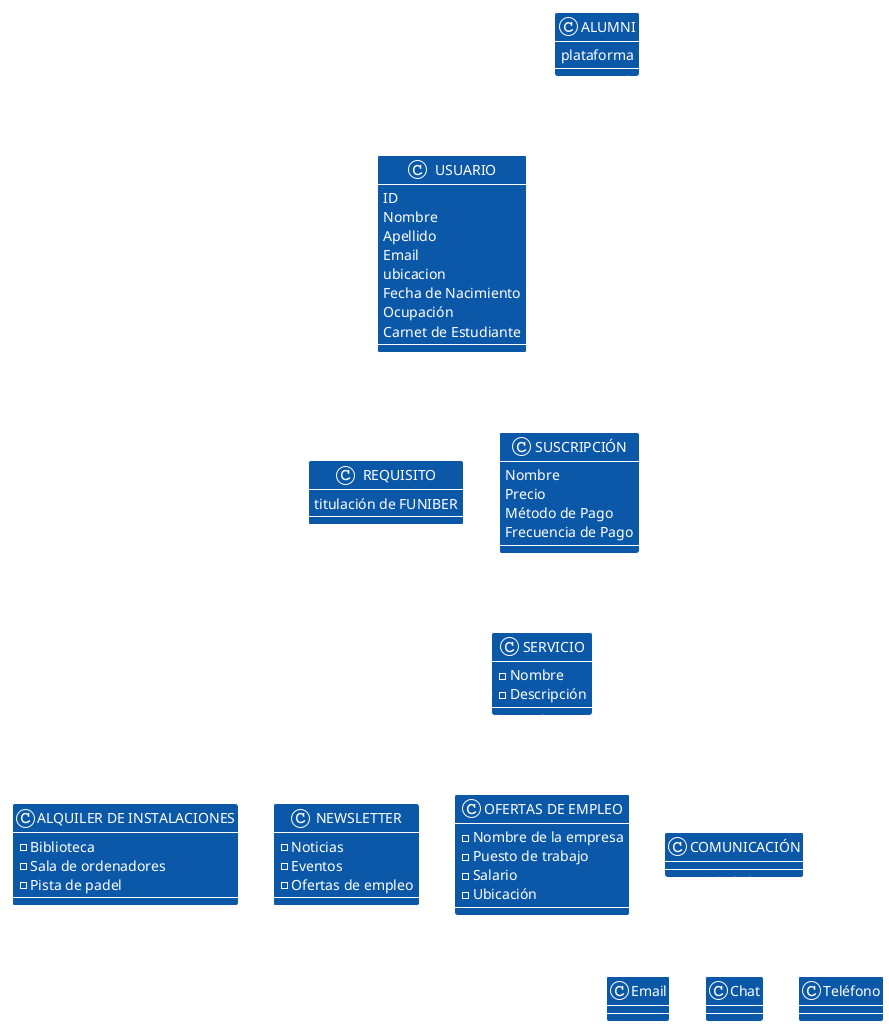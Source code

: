 @startuml AlumniModel

!theme amiga
skinparam backgroundColor #0d111700
skinparam defaultFontName Arial

class ALUMNI {
   plataforma
}

class USUARIO {
    ID
    Nombre 
    Apellido 
    Email 
    ubicacion 
    Fecha de Nacimiento 
    Ocupación
    Carnet de Estudiante
}

class REQUISITO {
    titulación de FUNIBER
}

class SUSCRIPCIÓN {
    Nombre 
    Precio 
    Método de Pago
    Frecuencia de Pago
}

class SERVICIO {
    - Nombre 
    - Descripción 
}

class COMUNICACIÓN {
}

class "ALQUILER DE INSTALACIONES" {
    - Biblioteca
    - Sala de ordenadores
    - Pista de padel
}

class NEWSLETTER {
    - Noticias
    - Eventos
    - Ofertas de empleo
}

class "OFERTAS DE EMPLEO" {
    - Nombre de la empresa
    - Puesto de trabajo
    - Salario
    - Ubicación
}

ALUMNI -- USUARIO : tiene
ALUMNI -- SUSCRIPCIÓN : ofrece
SUSCRIPCIÓN -- SERVICIO : incluye
USUARIO -- REQUISITO : cumple


ALUMNI <|-- "COMUNICACIÓN"
SERVICIO <|-- "ALQUILER DE INSTALACIONES"
SERVICIO <|-- "NEWSLETTER"
SERVICIO <|-- "OFERTAS DE EMPLEO"

USUARIO .. SUSCRIPCIÓN

SERVICIO -- "COMUNICACIÓN": anuncia

COMUNICACIÓN <|-d- Email
COMUNICACIÓN <|-d- Chat
COMUNICACIÓN <|-d- Teléfono

@enduml